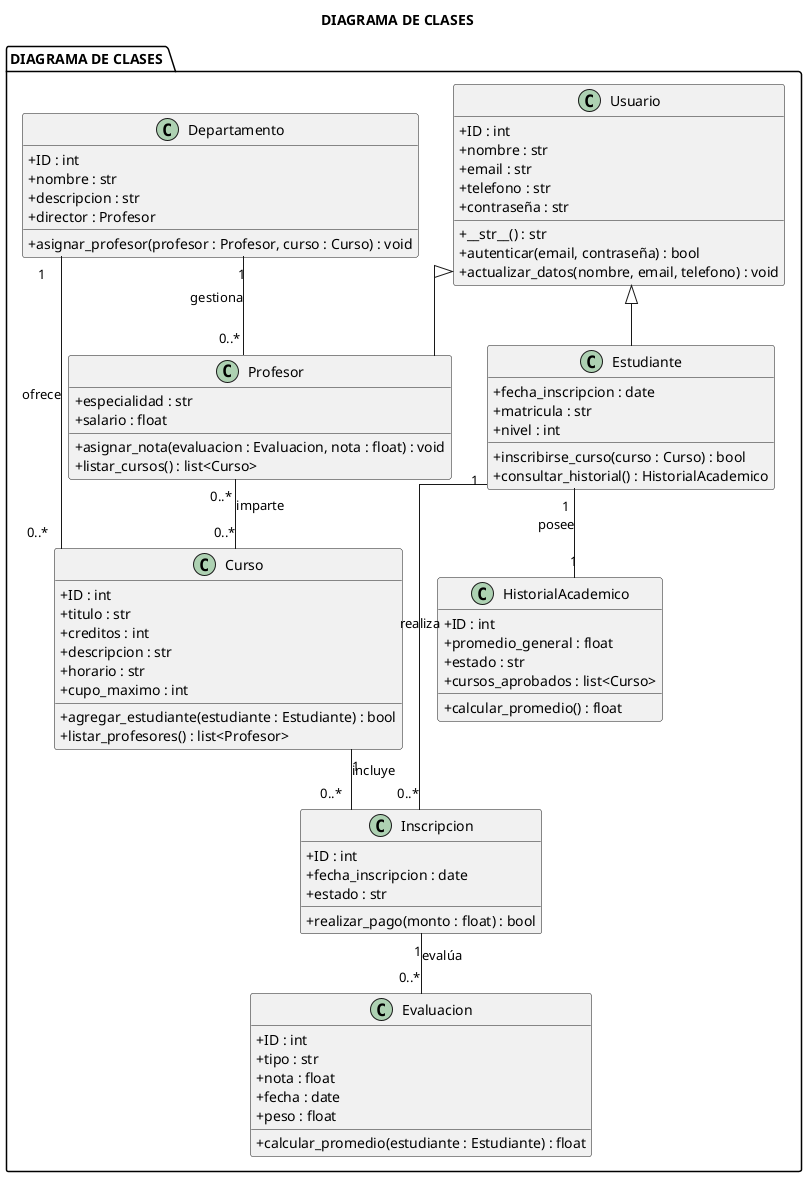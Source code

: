 @startuml
title DIAGRAMA DE CLASES
package "DIAGRAMA DE CLASES " {
skinparam classAttributeIconSize 0
skinparam linetype ortho

' Clase base
class Usuario {
    + ID : int
    + nombre : str
    + email : str
    + telefono : str
    + contraseña : str
    + __str__() : str
    + autenticar(email, contraseña) : bool
    + actualizar_datos(nombre, email, telefono) : void
}

' Herencia
class Estudiante {
    + fecha_inscripcion : date
    + matricula : str
    + nivel : int
    + inscribirse_curso(curso : Curso) : bool
    + consultar_historial() : HistorialAcademico
}
class Profesor {
    + especialidad : str
    + salario : float
    + asignar_nota(evaluacion : Evaluacion, nota : float) : void
    + listar_cursos() : list<Curso>
}

Usuario <|-- Estudiante
Usuario <|-- Profesor

' Otras clases
class Curso {
    + ID : int
    + titulo : str
    + creditos : int
    + descripcion : str
    + horario : str
    + cupo_maximo : int
    + agregar_estudiante(estudiante : Estudiante) : bool
    + listar_profesores() : list<Profesor>
}

class Inscripcion {
    + ID : int
    + fecha_inscripcion : date
    + estado : str
    + realizar_pago(monto : float) : bool
}

class Evaluacion {
    + ID : int
    + tipo : str
    + nota : float
    + fecha : date
    + peso : float
    + calcular_promedio(estudiante : Estudiante) : float
}

class Departamento {
    + ID : int
    + nombre : str
    + descripcion : str
    + director : Profesor
    + asignar_profesor(profesor : Profesor, curso : Curso) : void
}

class HistorialAcademico {
    + ID : int
    + promedio_general : float
    + estado : str
    + cursos_aprobados : list<Curso>
    + calcular_promedio() : float
}

' Relaciones complejas
Estudiante "1" -- "0..*" Inscripcion : "realiza"
Curso "1" -- "0..*" Inscripcion : "incluye"
Profesor "0..*" -- "0..*" Curso : "imparte"
Inscripcion "1" -- "0..*" Evaluacion : "evalúa"
Departamento "1" -- "0..*" Curso : "ofrece"
Departamento "1" -- "0..*" Profesor : "gestiona"
Estudiante "1" -- "1" HistorialAcademico : "posee"
}

@enduml
